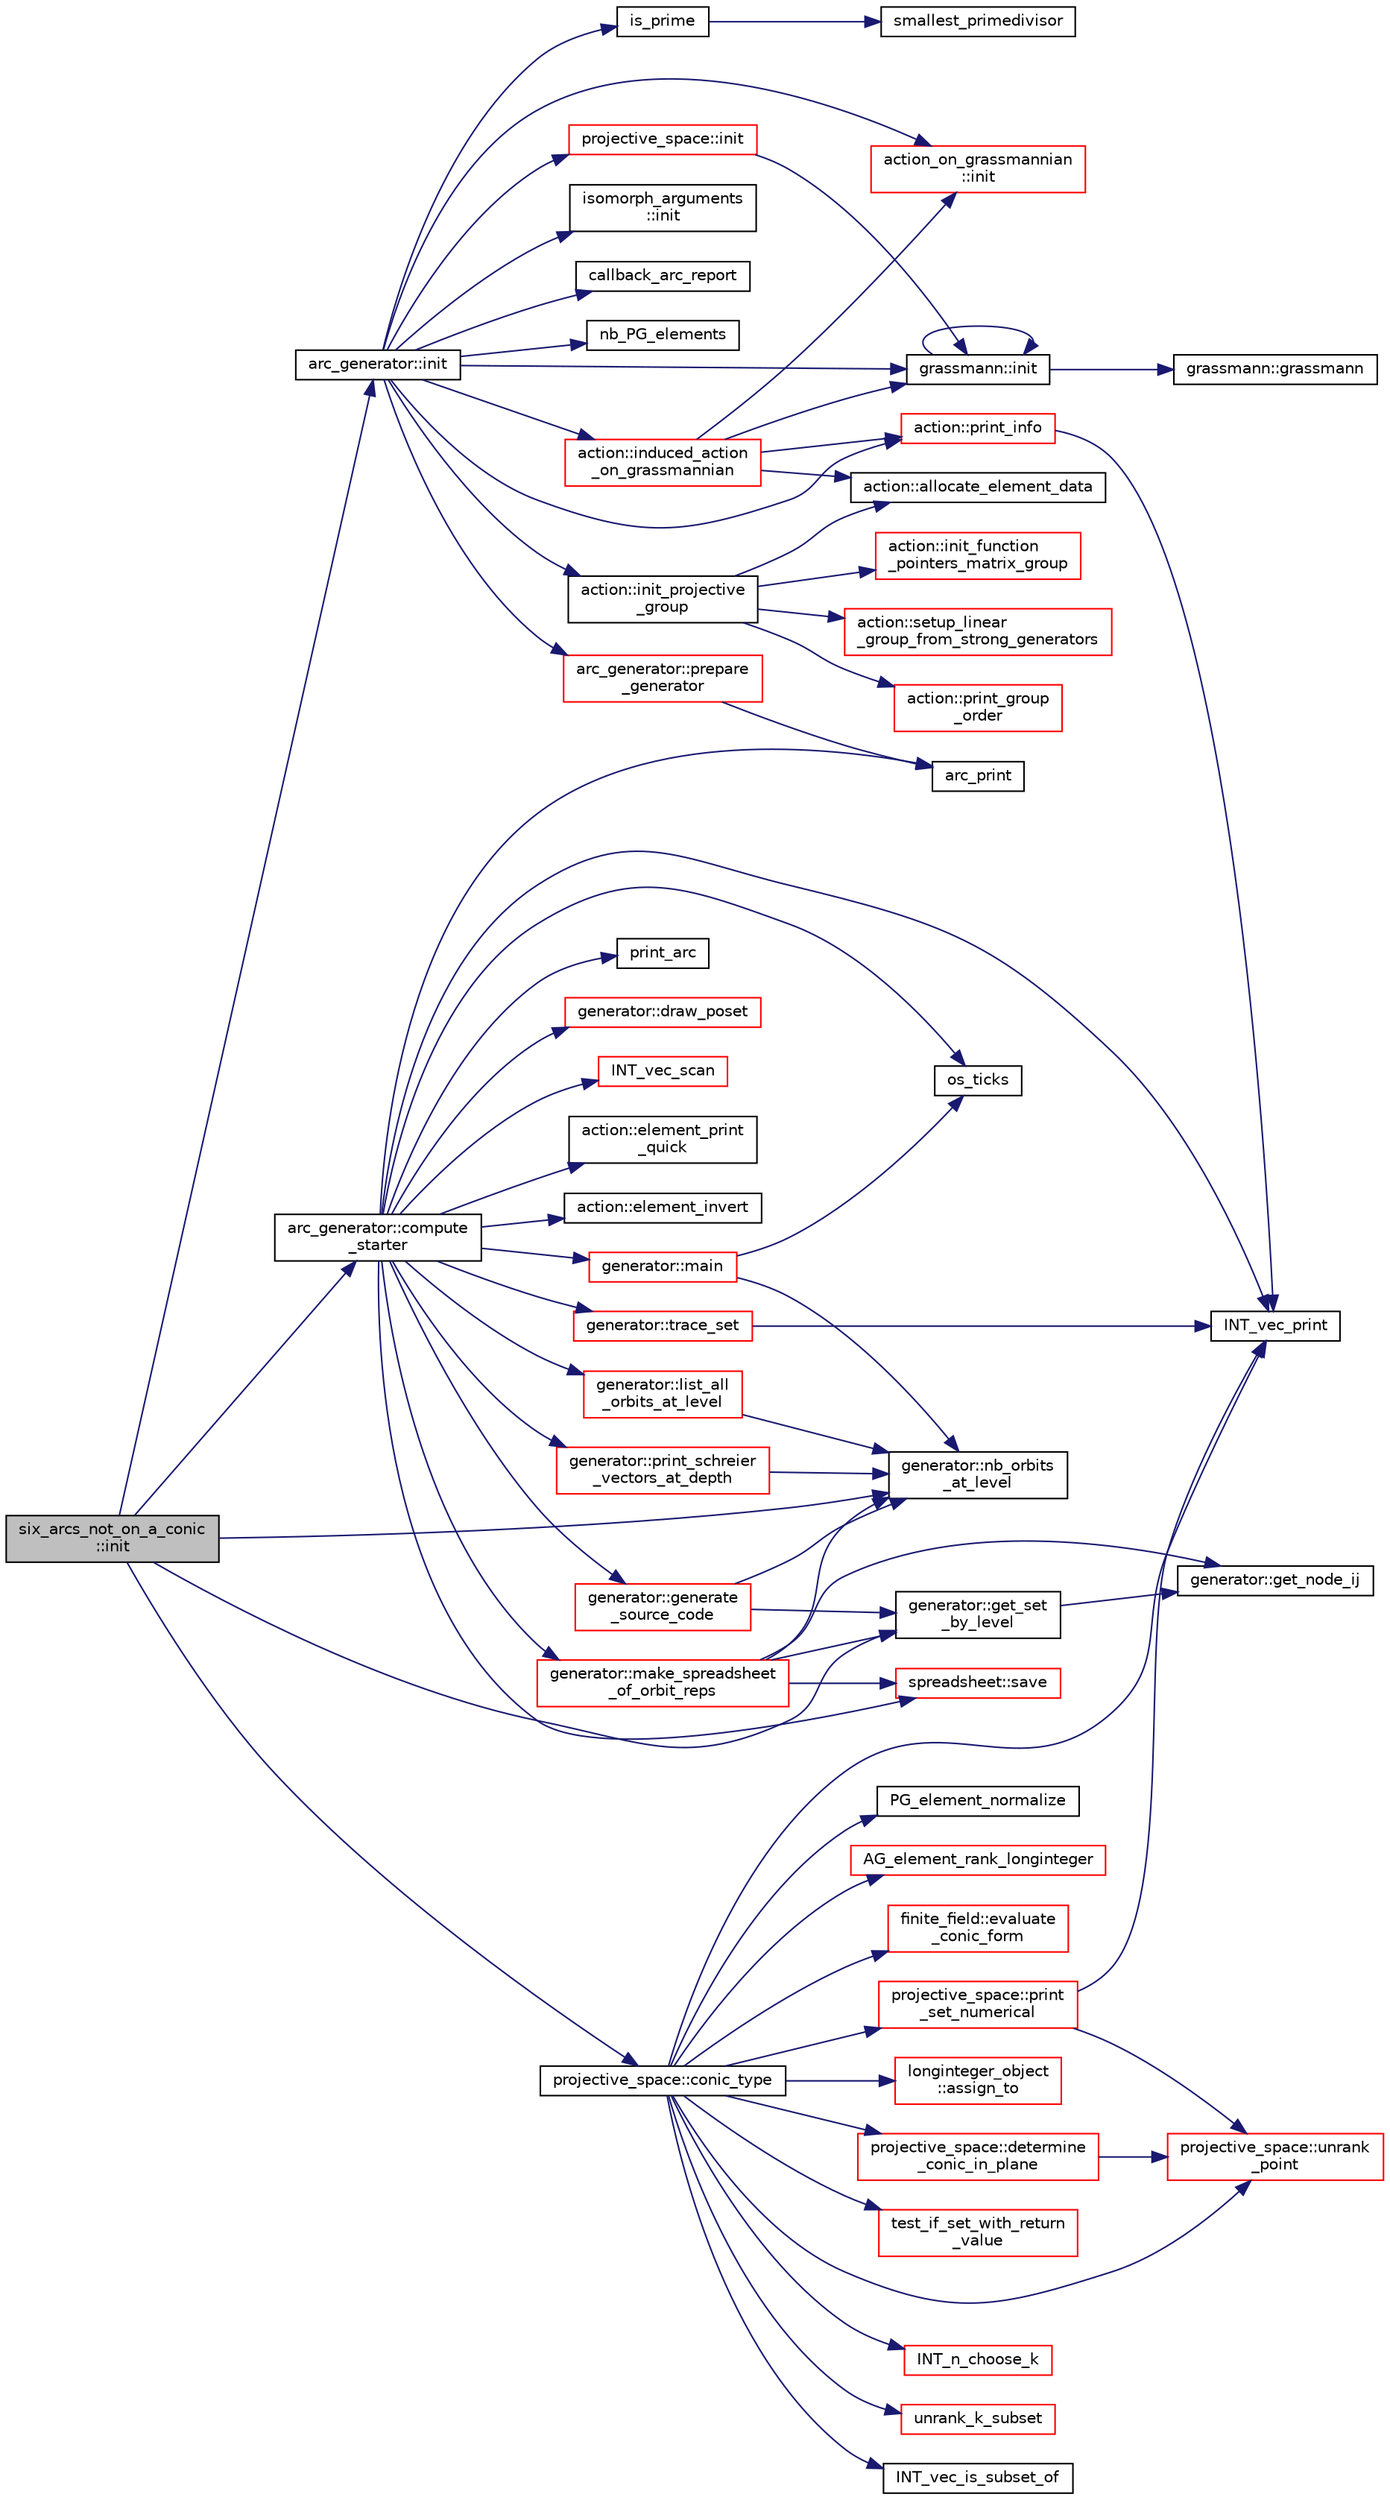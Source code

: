 digraph "six_arcs_not_on_a_conic::init"
{
  edge [fontname="Helvetica",fontsize="10",labelfontname="Helvetica",labelfontsize="10"];
  node [fontname="Helvetica",fontsize="10",shape=record];
  rankdir="LR";
  Node11 [label="six_arcs_not_on_a_conic\l::init",height=0.2,width=0.4,color="black", fillcolor="grey75", style="filled", fontcolor="black"];
  Node11 -> Node12 [color="midnightblue",fontsize="10",style="solid",fontname="Helvetica"];
  Node12 [label="arc_generator::init",height=0.2,width=0.4,color="black", fillcolor="white", style="filled",URL="$d4/d21/classarc__generator.html#ae614e18e9c641d67069fa27d48245cde"];
  Node12 -> Node13 [color="midnightblue",fontsize="10",style="solid",fontname="Helvetica"];
  Node13 [label="nb_PG_elements",height=0.2,width=0.4,color="black", fillcolor="white", style="filled",URL="$d4/d67/geometry_8h.html#ada56c56cb5c7b39553dc0391f2df1cee"];
  Node12 -> Node14 [color="midnightblue",fontsize="10",style="solid",fontname="Helvetica"];
  Node14 [label="is_prime",height=0.2,width=0.4,color="black", fillcolor="white", style="filled",URL="$de/dc5/algebra__and__number__theory_8h.html#ac98a0478ba82b9568613df1c8df7e3b8"];
  Node14 -> Node15 [color="midnightblue",fontsize="10",style="solid",fontname="Helvetica"];
  Node15 [label="smallest_primedivisor",height=0.2,width=0.4,color="black", fillcolor="white", style="filled",URL="$df/dda/number__theory_8_c.html#a89238384b70e5f0f19ac179ca88d468d"];
  Node12 -> Node16 [color="midnightblue",fontsize="10",style="solid",fontname="Helvetica"];
  Node16 [label="action::init_projective\l_group",height=0.2,width=0.4,color="black", fillcolor="white", style="filled",URL="$d2/d86/classaction.html#ad943cb9d3828331bf5634c6dbfc31afd"];
  Node16 -> Node17 [color="midnightblue",fontsize="10",style="solid",fontname="Helvetica"];
  Node17 [label="action::init_function\l_pointers_matrix_group",height=0.2,width=0.4,color="red", fillcolor="white", style="filled",URL="$d2/d86/classaction.html#a48cbc0106c21fdcb5ec74a9cf8f4e1d8"];
  Node16 -> Node127 [color="midnightblue",fontsize="10",style="solid",fontname="Helvetica"];
  Node127 [label="action::allocate_element_data",height=0.2,width=0.4,color="black", fillcolor="white", style="filled",URL="$d2/d86/classaction.html#adc5f98db8315bfd17fcd2fbb437d8f60"];
  Node16 -> Node128 [color="midnightblue",fontsize="10",style="solid",fontname="Helvetica"];
  Node128 [label="action::setup_linear\l_group_from_strong_generators",height=0.2,width=0.4,color="red", fillcolor="white", style="filled",URL="$d2/d86/classaction.html#a20d2b143cd89f2ce81c02613356f69d1"];
  Node16 -> Node161 [color="midnightblue",fontsize="10",style="solid",fontname="Helvetica"];
  Node161 [label="action::print_group\l_order",height=0.2,width=0.4,color="red", fillcolor="white", style="filled",URL="$d2/d86/classaction.html#aaf5533b61c20a11f8c0efcf7ff718d7d"];
  Node12 -> Node163 [color="midnightblue",fontsize="10",style="solid",fontname="Helvetica"];
  Node163 [label="grassmann::init",height=0.2,width=0.4,color="black", fillcolor="white", style="filled",URL="$df/d02/classgrassmann.html#a2e8cf7b9f203254493d7c2607c17d498"];
  Node163 -> Node164 [color="midnightblue",fontsize="10",style="solid",fontname="Helvetica"];
  Node164 [label="grassmann::grassmann",height=0.2,width=0.4,color="black", fillcolor="white", style="filled",URL="$df/d02/classgrassmann.html#a252a85d3b74eb4fbd5771f4152a5f272"];
  Node163 -> Node163 [color="midnightblue",fontsize="10",style="solid",fontname="Helvetica"];
  Node12 -> Node165 [color="midnightblue",fontsize="10",style="solid",fontname="Helvetica"];
  Node165 [label="action_on_grassmannian\l::init",height=0.2,width=0.4,color="red", fillcolor="white", style="filled",URL="$d9/ddf/classaction__on__grassmannian.html#a2cf7eda6b88fa033fdc4486fa0508e84"];
  Node12 -> Node167 [color="midnightblue",fontsize="10",style="solid",fontname="Helvetica"];
  Node167 [label="action::induced_action\l_on_grassmannian",height=0.2,width=0.4,color="red", fillcolor="white", style="filled",URL="$d2/d86/classaction.html#a4dc271144a2899d2f94f88e52e4e538d"];
  Node167 -> Node163 [color="midnightblue",fontsize="10",style="solid",fontname="Helvetica"];
  Node167 -> Node165 [color="midnightblue",fontsize="10",style="solid",fontname="Helvetica"];
  Node167 -> Node127 [color="midnightblue",fontsize="10",style="solid",fontname="Helvetica"];
  Node167 -> Node174 [color="midnightblue",fontsize="10",style="solid",fontname="Helvetica"];
  Node174 [label="action::print_info",height=0.2,width=0.4,color="red", fillcolor="white", style="filled",URL="$d2/d86/classaction.html#a6f89e493e5c5a32e5c3b8963d438ce86"];
  Node174 -> Node38 [color="midnightblue",fontsize="10",style="solid",fontname="Helvetica"];
  Node38 [label="INT_vec_print",height=0.2,width=0.4,color="black", fillcolor="white", style="filled",URL="$df/dbf/sajeeb_8_c.html#a79a5901af0b47dd0d694109543c027fe"];
  Node12 -> Node174 [color="midnightblue",fontsize="10",style="solid",fontname="Helvetica"];
  Node12 -> Node176 [color="midnightblue",fontsize="10",style="solid",fontname="Helvetica"];
  Node176 [label="projective_space::init",height=0.2,width=0.4,color="red", fillcolor="white", style="filled",URL="$d2/d17/classprojective__space.html#a8a1efa40df92744519365f82e4740dab"];
  Node176 -> Node163 [color="midnightblue",fontsize="10",style="solid",fontname="Helvetica"];
  Node12 -> Node189 [color="midnightblue",fontsize="10",style="solid",fontname="Helvetica"];
  Node189 [label="arc_generator::prepare\l_generator",height=0.2,width=0.4,color="red", fillcolor="white", style="filled",URL="$d4/d21/classarc__generator.html#ae175493a687aa4780d6444d445a46db3"];
  Node189 -> Node192 [color="midnightblue",fontsize="10",style="solid",fontname="Helvetica"];
  Node192 [label="arc_print",height=0.2,width=0.4,color="black", fillcolor="white", style="filled",URL="$d7/d4e/arc__generator_8_c.html#a8e0ca684a5ab16e4056254023c36455c"];
  Node12 -> Node198 [color="midnightblue",fontsize="10",style="solid",fontname="Helvetica"];
  Node198 [label="isomorph_arguments\l::init",height=0.2,width=0.4,color="black", fillcolor="white", style="filled",URL="$d5/de4/classisomorph__arguments.html#abe91705a01029d128e336db7673e02dd"];
  Node12 -> Node199 [color="midnightblue",fontsize="10",style="solid",fontname="Helvetica"];
  Node199 [label="callback_arc_report",height=0.2,width=0.4,color="black", fillcolor="white", style="filled",URL="$d7/d4e/arc__generator_8_c.html#abf642e61d2743877394bdef7b97d031c"];
  Node11 -> Node200 [color="midnightblue",fontsize="10",style="solid",fontname="Helvetica"];
  Node200 [label="arc_generator::compute\l_starter",height=0.2,width=0.4,color="black", fillcolor="white", style="filled",URL="$d4/d21/classarc__generator.html#aad1dcec3a1c302e743d574bd1ac857d9"];
  Node200 -> Node201 [color="midnightblue",fontsize="10",style="solid",fontname="Helvetica"];
  Node201 [label="os_ticks",height=0.2,width=0.4,color="black", fillcolor="white", style="filled",URL="$d5/db4/io__and__os_8h.html#a3da6d2b09e35d569adb7101dffcb5224"];
  Node200 -> Node202 [color="midnightblue",fontsize="10",style="solid",fontname="Helvetica"];
  Node202 [label="print_arc",height=0.2,width=0.4,color="black", fillcolor="white", style="filled",URL="$d7/d4e/arc__generator_8_c.html#a2d0267ec166d32b91a35af1d1e66427f"];
  Node200 -> Node203 [color="midnightblue",fontsize="10",style="solid",fontname="Helvetica"];
  Node203 [label="generator::main",height=0.2,width=0.4,color="red", fillcolor="white", style="filled",URL="$d7/d73/classgenerator.html#a01abff8e9f231bf0d82e2e8e0061f242"];
  Node203 -> Node201 [color="midnightblue",fontsize="10",style="solid",fontname="Helvetica"];
  Node203 -> Node216 [color="midnightblue",fontsize="10",style="solid",fontname="Helvetica"];
  Node216 [label="generator::nb_orbits\l_at_level",height=0.2,width=0.4,color="black", fillcolor="white", style="filled",URL="$d7/d73/classgenerator.html#a020f3d8378448310d044a4a24fadf301"];
  Node200 -> Node955 [color="midnightblue",fontsize="10",style="solid",fontname="Helvetica"];
  Node955 [label="generator::draw_poset",height=0.2,width=0.4,color="red", fillcolor="white", style="filled",URL="$d7/d73/classgenerator.html#aa4f99c75a86701ba85e514a294efdf3a"];
  Node200 -> Node995 [color="midnightblue",fontsize="10",style="solid",fontname="Helvetica"];
  Node995 [label="INT_vec_scan",height=0.2,width=0.4,color="red", fillcolor="white", style="filled",URL="$d5/db4/io__and__os_8h.html#a9aa706d3f0c3bb83182eed9ab9747582"];
  Node200 -> Node38 [color="midnightblue",fontsize="10",style="solid",fontname="Helvetica"];
  Node200 -> Node998 [color="midnightblue",fontsize="10",style="solid",fontname="Helvetica"];
  Node998 [label="generator::trace_set",height=0.2,width=0.4,color="red", fillcolor="white", style="filled",URL="$d7/d73/classgenerator.html#ae34b55cbb999d9b2aa9dacc8748de0b2"];
  Node998 -> Node38 [color="midnightblue",fontsize="10",style="solid",fontname="Helvetica"];
  Node200 -> Node155 [color="midnightblue",fontsize="10",style="solid",fontname="Helvetica"];
  Node155 [label="action::element_print\l_quick",height=0.2,width=0.4,color="black", fillcolor="white", style="filled",URL="$d2/d86/classaction.html#a4844680cf6750396f76494a28655265b"];
  Node200 -> Node262 [color="midnightblue",fontsize="10",style="solid",fontname="Helvetica"];
  Node262 [label="action::element_invert",height=0.2,width=0.4,color="black", fillcolor="white", style="filled",URL="$d2/d86/classaction.html#aa4bd01e338497714586636751fcef436"];
  Node200 -> Node1000 [color="midnightblue",fontsize="10",style="solid",fontname="Helvetica"];
  Node1000 [label="generator::generate\l_source_code",height=0.2,width=0.4,color="red", fillcolor="white", style="filled",URL="$d7/d73/classgenerator.html#a927aa5ef3dbe7bfc7f3415bf005620ed"];
  Node1000 -> Node216 [color="midnightblue",fontsize="10",style="solid",fontname="Helvetica"];
  Node1000 -> Node973 [color="midnightblue",fontsize="10",style="solid",fontname="Helvetica"];
  Node973 [label="generator::get_set\l_by_level",height=0.2,width=0.4,color="black", fillcolor="white", style="filled",URL="$d7/d73/classgenerator.html#a3012a80d862b42c848b84584389c8594"];
  Node973 -> Node974 [color="midnightblue",fontsize="10",style="solid",fontname="Helvetica"];
  Node974 [label="generator::get_node_ij",height=0.2,width=0.4,color="black", fillcolor="white", style="filled",URL="$d7/d73/classgenerator.html#a8cea5411b42336694738530732ede540"];
  Node200 -> Node1006 [color="midnightblue",fontsize="10",style="solid",fontname="Helvetica"];
  Node1006 [label="generator::list_all\l_orbits_at_level",height=0.2,width=0.4,color="red", fillcolor="white", style="filled",URL="$d7/d73/classgenerator.html#a650880bf92f9f2bf124d4ead2cc01f70"];
  Node1006 -> Node216 [color="midnightblue",fontsize="10",style="solid",fontname="Helvetica"];
  Node200 -> Node192 [color="midnightblue",fontsize="10",style="solid",fontname="Helvetica"];
  Node200 -> Node1047 [color="midnightblue",fontsize="10",style="solid",fontname="Helvetica"];
  Node1047 [label="generator::make_spreadsheet\l_of_orbit_reps",height=0.2,width=0.4,color="red", fillcolor="white", style="filled",URL="$d7/d73/classgenerator.html#a2fb3f7b149d0207cf859b33529282e22"];
  Node1047 -> Node216 [color="midnightblue",fontsize="10",style="solid",fontname="Helvetica"];
  Node1047 -> Node973 [color="midnightblue",fontsize="10",style="solid",fontname="Helvetica"];
  Node1047 -> Node974 [color="midnightblue",fontsize="10",style="solid",fontname="Helvetica"];
  Node1047 -> Node1053 [color="midnightblue",fontsize="10",style="solid",fontname="Helvetica"];
  Node1053 [label="spreadsheet::save",height=0.2,width=0.4,color="red", fillcolor="white", style="filled",URL="$d8/d11/classspreadsheet.html#ac8744dac17eef1474584aae9551927f6"];
  Node200 -> Node1053 [color="midnightblue",fontsize="10",style="solid",fontname="Helvetica"];
  Node200 -> Node1056 [color="midnightblue",fontsize="10",style="solid",fontname="Helvetica"];
  Node1056 [label="generator::print_schreier\l_vectors_at_depth",height=0.2,width=0.4,color="red", fillcolor="white", style="filled",URL="$d7/d73/classgenerator.html#a905ff91771cf86019c8052e7ddcd3287"];
  Node1056 -> Node216 [color="midnightblue",fontsize="10",style="solid",fontname="Helvetica"];
  Node11 -> Node216 [color="midnightblue",fontsize="10",style="solid",fontname="Helvetica"];
  Node11 -> Node973 [color="midnightblue",fontsize="10",style="solid",fontname="Helvetica"];
  Node11 -> Node1060 [color="midnightblue",fontsize="10",style="solid",fontname="Helvetica"];
  Node1060 [label="projective_space::conic_type",height=0.2,width=0.4,color="black", fillcolor="white", style="filled",URL="$d2/d17/classprojective__space.html#af5a8dcbc4bbe1638c3037b949b3b3306"];
  Node1060 -> Node1061 [color="midnightblue",fontsize="10",style="solid",fontname="Helvetica"];
  Node1061 [label="projective_space::print\l_set_numerical",height=0.2,width=0.4,color="red", fillcolor="white", style="filled",URL="$d2/d17/classprojective__space.html#ac6ee25b30e3fbe635750d0f0924e0bba"];
  Node1061 -> Node1062 [color="midnightblue",fontsize="10",style="solid",fontname="Helvetica"];
  Node1062 [label="projective_space::unrank\l_point",height=0.2,width=0.4,color="red", fillcolor="white", style="filled",URL="$d2/d17/classprojective__space.html#a3cb7917af4c5f1590b660d4bf907e0fa"];
  Node1061 -> Node38 [color="midnightblue",fontsize="10",style="solid",fontname="Helvetica"];
  Node1060 -> Node1063 [color="midnightblue",fontsize="10",style="solid",fontname="Helvetica"];
  Node1063 [label="test_if_set_with_return\l_value",height=0.2,width=0.4,color="red", fillcolor="white", style="filled",URL="$d5/de2/foundations_2data__structures_2data__structures_8h.html#ac8840ecabde4103e50ef1a7a8245d913"];
  Node1060 -> Node1065 [color="midnightblue",fontsize="10",style="solid",fontname="Helvetica"];
  Node1065 [label="INT_n_choose_k",height=0.2,width=0.4,color="red", fillcolor="white", style="filled",URL="$d2/d7c/combinatorics_8_c.html#aa74adc702e59feadb839f44c0aaec8f6"];
  Node1060 -> Node548 [color="midnightblue",fontsize="10",style="solid",fontname="Helvetica"];
  Node548 [label="unrank_k_subset",height=0.2,width=0.4,color="red", fillcolor="white", style="filled",URL="$d2/d7c/combinatorics_8_c.html#a709dbec12f4da5bb02b9352d45a2c77d"];
  Node1060 -> Node38 [color="midnightblue",fontsize="10",style="solid",fontname="Helvetica"];
  Node1060 -> Node1066 [color="midnightblue",fontsize="10",style="solid",fontname="Helvetica"];
  Node1066 [label="INT_vec_is_subset_of",height=0.2,width=0.4,color="black", fillcolor="white", style="filled",URL="$d5/de2/foundations_2data__structures_2data__structures_8h.html#a20ec6b8d7632de228f6a41317ee56be3"];
  Node1060 -> Node1067 [color="midnightblue",fontsize="10",style="solid",fontname="Helvetica"];
  Node1067 [label="projective_space::determine\l_conic_in_plane",height=0.2,width=0.4,color="red", fillcolor="white", style="filled",URL="$d2/d17/classprojective__space.html#ad37dfe343cac13cc6c90e1fabf77ce14"];
  Node1067 -> Node1062 [color="midnightblue",fontsize="10",style="solid",fontname="Helvetica"];
  Node1060 -> Node323 [color="midnightblue",fontsize="10",style="solid",fontname="Helvetica"];
  Node323 [label="PG_element_normalize",height=0.2,width=0.4,color="black", fillcolor="white", style="filled",URL="$d4/d67/geometry_8h.html#a5a4c3c1158bad6bab0d786c616bd0996"];
  Node1060 -> Node1070 [color="midnightblue",fontsize="10",style="solid",fontname="Helvetica"];
  Node1070 [label="AG_element_rank_longinteger",height=0.2,width=0.4,color="red", fillcolor="white", style="filled",URL="$d4/d67/geometry_8h.html#ac13377076b1f78e7a883eade63d2d6f6"];
  Node1060 -> Node1062 [color="midnightblue",fontsize="10",style="solid",fontname="Helvetica"];
  Node1060 -> Node1072 [color="midnightblue",fontsize="10",style="solid",fontname="Helvetica"];
  Node1072 [label="finite_field::evaluate\l_conic_form",height=0.2,width=0.4,color="red", fillcolor="white", style="filled",URL="$df/d5a/classfinite__field.html#ad0d30daf0c7242c3a57226614d34522a"];
  Node1060 -> Node942 [color="midnightblue",fontsize="10",style="solid",fontname="Helvetica"];
  Node942 [label="longinteger_object\l::assign_to",height=0.2,width=0.4,color="red", fillcolor="white", style="filled",URL="$dd/d7e/classlonginteger__object.html#a891b9d0947bfce181245ab5cffe9482a"];
}
